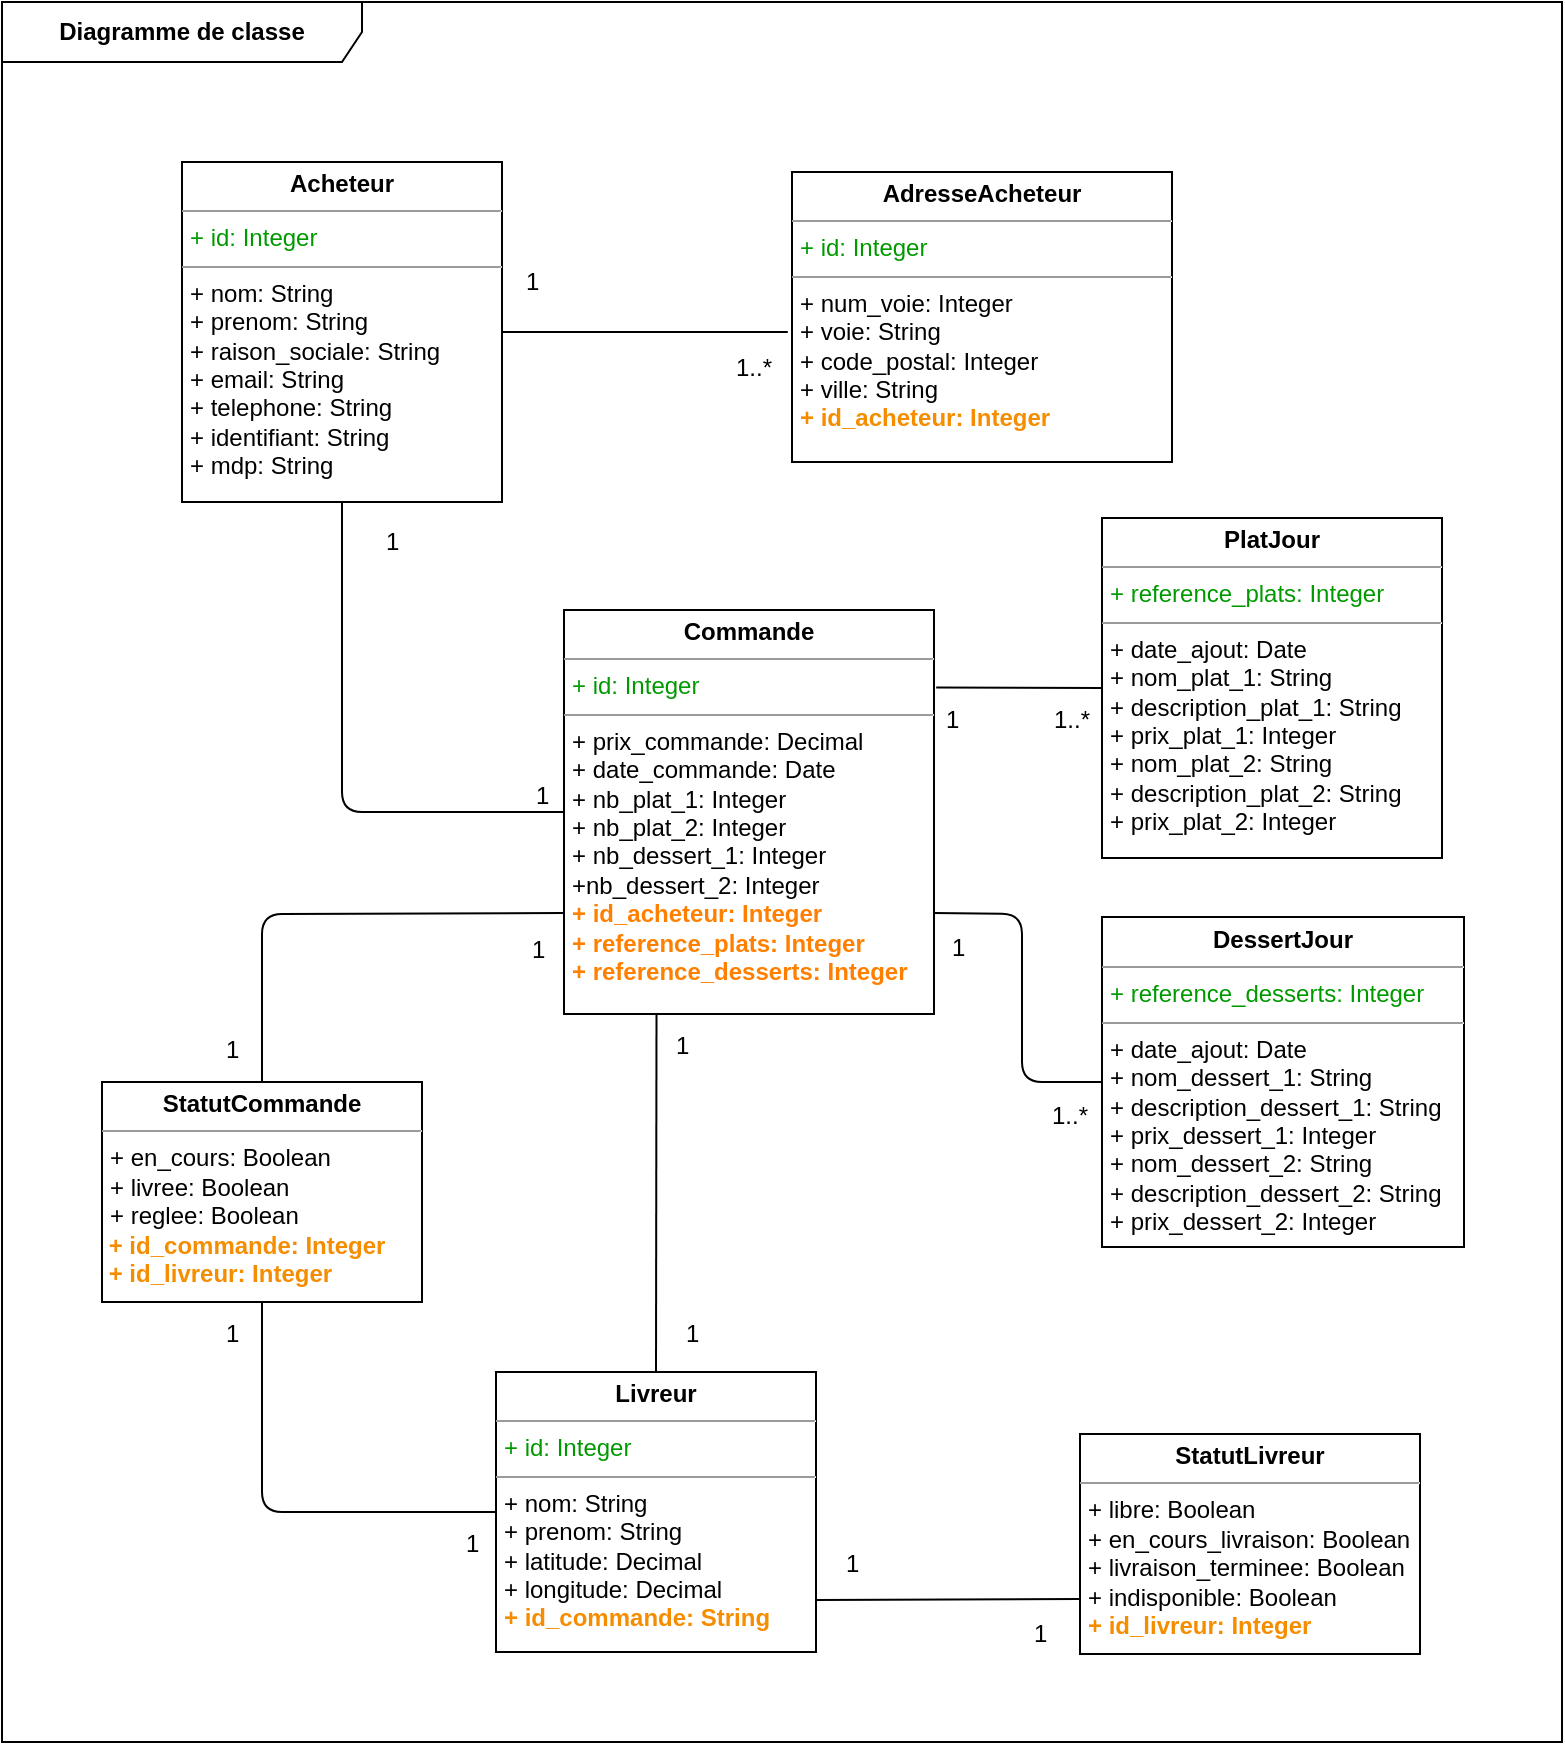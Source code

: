 <mxfile version="10.6.7" type="google"><diagram id="a02a9c28-b37a-b795-6977-b7d213253e6a" name="class"><mxGraphModel dx="1394" dy="764" grid="1" gridSize="10" guides="1" tooltips="1" connect="1" arrows="1" fold="1" page="1" pageScale="1" pageWidth="827" pageHeight="1169" math="0" shadow="0"><root><mxCell id="0"/><mxCell id="1" parent="0"/><mxCell id="29fb3d4f0b3f36f1-22" value="&lt;b&gt;Diagramme de classe&lt;/b&gt;" style="shape=umlFrame;whiteSpace=wrap;html=1;width=180;height=30;fillColor=#FFFFFF;swimlaneFillColor=#ffffff;" parent="1" vertex="1"><mxGeometry x="40" y="60" width="780" height="870" as="geometry"/></mxCell><mxCell id="29fb3d4f0b3f36f1-3" value="&lt;p style=&quot;margin: 0px ; margin-top: 4px ; text-align: center&quot;&gt;&lt;b&gt;Acheteur&lt;/b&gt;&lt;/p&gt;&lt;hr size=&quot;1&quot;&gt;&lt;p style=&quot;margin: 0px ; margin-left: 4px&quot;&gt;&lt;font color=&quot;#009900&quot;&gt;+ id: Integer&lt;br&gt;&lt;/font&gt;&lt;/p&gt;&lt;hr size=&quot;1&quot;&gt;&lt;p style=&quot;margin: 0px ; margin-left: 4px&quot;&gt;+ nom: String&lt;br&gt;&lt;/p&gt;&lt;p style=&quot;margin: 0px ; margin-left: 4px&quot;&gt;+ prenom: String&lt;/p&gt;&lt;p style=&quot;margin: 0px ; margin-left: 4px&quot;&gt;+ raison_sociale: String&lt;/p&gt;&lt;p style=&quot;margin: 0px ; margin-left: 4px&quot;&gt;+ email: String&lt;/p&gt;&lt;p style=&quot;margin: 0px ; margin-left: 4px&quot;&gt;+ telephone: String&lt;/p&gt;&lt;p style=&quot;margin: 0px ; margin-left: 4px&quot;&gt;+ identifiant: String&lt;/p&gt;&lt;p style=&quot;margin: 0px ; margin-left: 4px&quot;&gt;+ mdp: String&lt;/p&gt;&amp;nbsp;" style="verticalAlign=top;align=left;overflow=fill;fontSize=12;fontFamily=Helvetica;html=1;strokeColor=#000000;fillColor=#FFFFFF;gradientColor=none;gradientDirection=north;" parent="1" vertex="1"><mxGeometry x="130" y="140" width="160" height="170" as="geometry"/></mxCell><mxCell id="29fb3d4f0b3f36f1-1" value="&lt;p style=&quot;margin: 0px ; margin-top: 4px ; text-align: center&quot;&gt;&lt;b&gt;AdresseAcheteur&lt;/b&gt;&lt;br&gt;&lt;/p&gt;&lt;hr size=&quot;1&quot;&gt;&lt;p style=&quot;margin: 0px ; margin-left: 4px&quot;&gt;&lt;font color=&quot;#009900&quot;&gt;+ id: Integer&lt;br&gt;&lt;/font&gt;&lt;/p&gt;&lt;hr size=&quot;1&quot;&gt;&lt;p style=&quot;margin: 0px ; margin-left: 4px&quot;&gt;&lt;span&gt;+ num_voie: Integer&lt;/span&gt;&lt;br&gt;&lt;/p&gt;&lt;p style=&quot;margin: 0px ; margin-left: 4px&quot;&gt;+ voie: String&lt;/p&gt;&lt;p style=&quot;margin: 0px ; margin-left: 4px&quot;&gt;+ code_postal: Integer&lt;/p&gt;&lt;p style=&quot;margin: 0px ; margin-left: 4px&quot;&gt;+ ville: String&lt;/p&gt;&lt;p style=&quot;margin: 0px ; margin-left: 4px&quot;&gt;&lt;b&gt;&lt;font color=&quot;#f58d00&quot;&gt;+ id_acheteur: Integer&lt;/font&gt;&lt;/b&gt;&lt;br&gt;&lt;/p&gt;&lt;p style=&quot;margin: 0px ; margin-left: 4px&quot;&gt;&lt;font color=&quot;#007FFF&quot;&gt;&lt;/font&gt;&lt;br&gt;&lt;/p&gt;&amp;nbsp;" style="verticalAlign=top;align=left;overflow=fill;fontSize=12;fontFamily=Helvetica;html=1;strokeColor=#000000;fillColor=#FFFFFF;" parent="1" vertex="1"><mxGeometry x="435" y="145" width="190" height="145" as="geometry"/></mxCell><mxCell id="29fb3d4f0b3f36f1-2" value="&lt;p style=&quot;margin: 0px ; margin-top: 4px ; text-align: center&quot;&gt;&lt;b&gt;Commande&lt;/b&gt;&lt;br&gt;&lt;/p&gt;&lt;hr size=&quot;1&quot;&gt;&lt;p style=&quot;margin: 0px ; margin-left: 4px&quot;&gt;&lt;font color=&quot;#009900&quot;&gt;+ id: Integer&lt;br&gt;&lt;/font&gt;&lt;/p&gt;&lt;hr size=&quot;1&quot;&gt;&lt;p style=&quot;margin: 0px ; margin-left: 4px&quot;&gt;&lt;span&gt;+ prix_commande: Decimal&lt;/span&gt;&lt;br&gt;&lt;/p&gt;&lt;p style=&quot;margin: 0px ; margin-left: 4px&quot;&gt;+ date_commande: Date&lt;/p&gt;&lt;p style=&quot;margin: 0px ; margin-left: 4px&quot;&gt;+ nb_plat_1: Integer&lt;/p&gt;&lt;p style=&quot;margin: 0px ; margin-left: 4px&quot;&gt;+ nb_plat_2: Integer&lt;/p&gt;&lt;p style=&quot;margin: 0px ; margin-left: 4px&quot;&gt;+ nb_dessert_1: Integer&lt;/p&gt;&lt;p style=&quot;margin: 0px ; margin-left: 4px&quot;&gt;+nb_dessert_2: Integer&lt;/p&gt;&lt;p style=&quot;margin: 0px ; margin-left: 4px&quot;&gt;&lt;b style=&quot;color: rgb(255 , 128 , 0)&quot;&gt;+ id_acheteur: Integer&lt;/b&gt;&lt;/p&gt;&lt;p style=&quot;margin: 0px ; margin-left: 4px&quot;&gt;&lt;b style=&quot;color: rgb(255 , 128 , 0)&quot;&gt;+ reference_plats: Integer&lt;/b&gt;&lt;/p&gt;&lt;p style=&quot;margin: 0px ; margin-left: 4px&quot;&gt;&lt;b style=&quot;color: rgb(255 , 128 , 0)&quot;&gt;+ reference_desserts: Integer&lt;/b&gt;&lt;/p&gt;&lt;p&gt;&lt;br&gt;&lt;/p&gt;" style="verticalAlign=top;align=left;overflow=fill;fontSize=12;fontFamily=Helvetica;html=1;strokeColor=#000000;fillColor=#FFFFFF;" parent="1" vertex="1"><mxGeometry x="321" y="364" width="185" height="202" as="geometry"/></mxCell><mxCell id="29fb3d4f0b3f36f1-4" value="&lt;p style=&quot;margin: 0px ; margin-top: 4px ; text-align: center&quot;&gt;&lt;b&gt;PlatJour&lt;/b&gt;&lt;/p&gt;&lt;hr size=&quot;1&quot;&gt;&lt;p style=&quot;margin: 0px ; margin-left: 4px&quot;&gt;&lt;font color=&quot;#009900&quot;&gt;+ reference_plats: Integer&lt;br&gt;&lt;/font&gt;&lt;/p&gt;&lt;hr size=&quot;1&quot;&gt;&lt;p style=&quot;margin: 0px ; margin-left: 4px&quot;&gt;&lt;span&gt;+ date_ajout: Date&lt;/span&gt;&lt;/p&gt;&lt;p style=&quot;margin: 0px ; margin-left: 4px&quot;&gt;&lt;span&gt;+ nom_plat_1: String&lt;/span&gt;&lt;/p&gt;&lt;p style=&quot;margin: 0px ; margin-left: 4px&quot;&gt;&lt;span&gt;+ description_plat_1: String&lt;/span&gt;&lt;/p&gt;&lt;p style=&quot;margin: 0px ; margin-left: 4px&quot;&gt;&lt;span&gt;+ prix_plat_1: Integer&lt;/span&gt;&lt;/p&gt;&lt;p style=&quot;margin: 0px ; margin-left: 4px&quot;&gt;&lt;span&gt;+ nom_plat_2: String&lt;/span&gt;&lt;/p&gt;&lt;p style=&quot;margin: 0px ; margin-left: 4px&quot;&gt;&lt;span&gt;+ description_plat_2: String&lt;/span&gt;&lt;/p&gt;&lt;p style=&quot;margin: 0px ; margin-left: 4px&quot;&gt;&lt;span&gt;+ prix_plat_2: Integer&lt;/span&gt;&lt;/p&gt;&lt;p style=&quot;margin: 0px ; margin-left: 4px&quot;&gt;&lt;font color=&quot;#007FFF&quot;&gt;&lt;br&gt;&lt;/font&gt;&lt;/p&gt;" style="verticalAlign=top;align=left;overflow=fill;fontSize=12;fontFamily=Helvetica;html=1;strokeColor=#000000;fillColor=#FFFFFF;" parent="1" vertex="1"><mxGeometry x="590" y="318" width="170" height="170" as="geometry"/></mxCell><mxCell id="29fb3d4f0b3f36f1-6" value="&lt;p style=&quot;margin: 0px ; margin-top: 4px ; text-align: center&quot;&gt;&lt;b&gt;StatutCommande&lt;/b&gt;&lt;br&gt;&lt;/p&gt;&lt;hr size=&quot;1&quot;&gt;&lt;p style=&quot;margin: 0px ; margin-left: 4px&quot;&gt;&lt;span&gt;+ en_cours: Boolean&lt;/span&gt;&lt;br&gt;&lt;/p&gt;&lt;p style=&quot;margin: 0px ; margin-left: 4px&quot;&gt;+ livree: Boolean&lt;/p&gt;&lt;p style=&quot;margin: 0px ; margin-left: 4px&quot;&gt;+ reglee: Boolean&lt;/p&gt;&lt;b&gt;&amp;nbsp;&lt;font color=&quot;#f58d00&quot;&gt;+ id_commande: Integer&lt;br&gt;&lt;/font&gt;&lt;/b&gt;&amp;nbsp;&lt;b&gt;&lt;font color=&quot;#f58d00&quot;&gt;+ id_livreur: Integer&lt;/font&gt;&lt;/b&gt;&lt;br&gt;" style="verticalAlign=top;align=left;overflow=fill;fontSize=12;fontFamily=Helvetica;html=1;strokeColor=#000000;fillColor=#FFFFFF;" parent="1" vertex="1"><mxGeometry x="90" y="600" width="160" height="110" as="geometry"/></mxCell><mxCell id="29fb3d4f0b3f36f1-7" value="&lt;p style=&quot;margin: 0px ; margin-top: 4px ; text-align: center&quot;&gt;&lt;b&gt;Livreur&lt;/b&gt;&lt;br&gt;&lt;/p&gt;&lt;hr size=&quot;1&quot;&gt;&lt;p style=&quot;margin: 0px ; margin-left: 4px&quot;&gt;&lt;font color=&quot;#009900&quot;&gt;+ id: Integer&lt;br&gt;&lt;/font&gt;&lt;/p&gt;&lt;hr size=&quot;1&quot;&gt;&lt;p style=&quot;margin: 0px ; margin-left: 4px&quot;&gt;&lt;span&gt;+ nom: String&lt;/span&gt;&lt;br&gt;&lt;/p&gt;&lt;p style=&quot;margin: 0px ; margin-left: 4px&quot;&gt;+ prenom: String&lt;/p&gt;&lt;p style=&quot;margin: 0px ; margin-left: 4px&quot;&gt;+ latitude: Decimal&lt;/p&gt;&lt;p style=&quot;margin: 0px ; margin-left: 4px&quot;&gt;+ longitude: Decimal&lt;/p&gt;&lt;p style=&quot;margin: 0px ; margin-left: 4px&quot;&gt;&lt;b style=&quot;color: rgb(245 , 141 , 0)&quot;&gt;+ id_commande: String&lt;/b&gt;&lt;/p&gt;&lt;br&gt;" style="verticalAlign=top;align=left;overflow=fill;fontSize=12;fontFamily=Helvetica;html=1;strokeColor=#000000;fillColor=#FFFFFF;" parent="1" vertex="1"><mxGeometry x="287" y="745" width="160" height="140" as="geometry"/></mxCell><mxCell id="YA1nxyjnHnH6-7NJ0vN2-4" value="" style="endArrow=none;html=1;entryX=0;entryY=0.5;entryDx=0;entryDy=0;exitX=1.006;exitY=0.192;exitDx=0;exitDy=0;exitPerimeter=0;" parent="1" source="29fb3d4f0b3f36f1-2" target="29fb3d4f0b3f36f1-4" edge="1"><mxGeometry width="50" height="50" relative="1" as="geometry"><mxPoint x="380" y="670" as="sourcePoint"/><mxPoint x="430" y="620" as="targetPoint"/></mxGeometry></mxCell><mxCell id="YA1nxyjnHnH6-7NJ0vN2-13" value="1" style="text;html=1;resizable=0;points=[];autosize=1;align=left;verticalAlign=top;spacingTop=-4;" parent="1" vertex="1"><mxGeometry x="300" y="190" width="20" height="20" as="geometry"/></mxCell><mxCell id="YA1nxyjnHnH6-7NJ0vN2-14" value="1..*" style="text;html=1;resizable=0;points=[];autosize=1;align=left;verticalAlign=top;spacingTop=-4;" parent="1" vertex="1"><mxGeometry x="405" y="232.5" width="30" height="20" as="geometry"/></mxCell><mxCell id="YA1nxyjnHnH6-7NJ0vN2-15" value="1" style="text;html=1;resizable=0;points=[];autosize=1;align=left;verticalAlign=top;spacingTop=-4;" parent="1" vertex="1"><mxGeometry x="230" y="320" width="20" height="20" as="geometry"/></mxCell><mxCell id="YA1nxyjnHnH6-7NJ0vN2-16" value="1" style="text;html=1;resizable=0;points=[];autosize=1;align=left;verticalAlign=top;spacingTop=-4;" parent="1" vertex="1"><mxGeometry x="305" y="447" width="20" height="20" as="geometry"/></mxCell><mxCell id="YA1nxyjnHnH6-7NJ0vN2-17" value="1" style="text;html=1;resizable=0;points=[];autosize=1;align=left;verticalAlign=top;spacingTop=-4;" parent="1" vertex="1"><mxGeometry x="510" y="409" width="20" height="20" as="geometry"/></mxCell><mxCell id="YA1nxyjnHnH6-7NJ0vN2-18" value="1..*" style="text;html=1;resizable=0;points=[];autosize=1;align=left;verticalAlign=top;spacingTop=-4;" parent="1" vertex="1"><mxGeometry x="564" y="409" width="30" height="20" as="geometry"/></mxCell><mxCell id="di7YEoWaRCZn05T_VSCj-1" value="" style="endArrow=none;html=1;entryX=0.5;entryY=1;entryDx=0;entryDy=0;exitX=0;exitY=0.5;exitDx=0;exitDy=0;" parent="1" source="29fb3d4f0b3f36f1-2" target="29fb3d4f0b3f36f1-3" edge="1"><mxGeometry width="50" height="50" relative="1" as="geometry"><mxPoint x="150" y="420" as="sourcePoint"/><mxPoint x="200" y="370" as="targetPoint"/><Array as="points"><mxPoint x="210" y="465"/></Array></mxGeometry></mxCell><mxCell id="di7YEoWaRCZn05T_VSCj-2" value="" style="endArrow=none;html=1;entryX=-0.011;entryY=0.552;entryDx=0;entryDy=0;exitX=1;exitY=0.5;exitDx=0;exitDy=0;entryPerimeter=0;" parent="1" source="29fb3d4f0b3f36f1-3" target="29fb3d4f0b3f36f1-1" edge="1"><mxGeometry width="50" height="50" relative="1" as="geometry"><mxPoint x="370" y="360" as="sourcePoint"/><mxPoint x="420" y="310" as="targetPoint"/></mxGeometry></mxCell><mxCell id="di7YEoWaRCZn05T_VSCj-4" value="&lt;p style=&quot;margin: 0px ; margin-top: 4px ; text-align: center&quot;&gt;&lt;b&gt;StatutLivreur&lt;/b&gt;&lt;br&gt;&lt;/p&gt;&lt;hr size=&quot;1&quot;&gt;&lt;p style=&quot;margin: 0px ; margin-left: 4px&quot;&gt;&lt;span&gt;+ libre: Boolean&lt;/span&gt;&lt;br&gt;&lt;/p&gt;&lt;p style=&quot;margin: 0px ; margin-left: 4px&quot;&gt;+ en_cours_livraison: Boolean&lt;/p&gt;&lt;p style=&quot;margin: 0px ; margin-left: 4px&quot;&gt;+ livraison_terminee: Boolean&lt;/p&gt;&lt;p style=&quot;margin: 0px ; margin-left: 4px&quot;&gt;+ indisponible: Boolean&lt;/p&gt;&lt;p style=&quot;margin: 0px ; margin-left: 4px&quot;&gt;&lt;b&gt;&lt;font color=&quot;#f58d00&quot;&gt;+ id_livreur: Integer&lt;/font&gt;&lt;/b&gt;&lt;br&gt;&lt;/p&gt;&lt;p style=&quot;margin: 0px ; margin-left: 4px&quot;&gt;&lt;br&gt;&lt;/p&gt;&lt;p style=&quot;margin: 0px ; margin-left: 4px&quot;&gt;&lt;font color=&quot;#007FFF&quot;&gt;&lt;/font&gt;&lt;br&gt;&lt;/p&gt;&amp;nbsp;" style="verticalAlign=top;align=left;overflow=fill;fontSize=12;fontFamily=Helvetica;html=1;strokeColor=#000000;fillColor=#FFFFFF;" parent="1" vertex="1"><mxGeometry x="579" y="776" width="170" height="110" as="geometry"/></mxCell><mxCell id="di7YEoWaRCZn05T_VSCj-19" value="" style="endArrow=none;html=1;entryX=0.5;entryY=0;entryDx=0;entryDy=0;exitX=0;exitY=0.75;exitDx=0;exitDy=0;" parent="1" source="29fb3d4f0b3f36f1-2" target="29fb3d4f0b3f36f1-6" edge="1"><mxGeometry width="50" height="50" relative="1" as="geometry"><mxPoint x="40" y="1000" as="sourcePoint"/><mxPoint x="90" y="950" as="targetPoint"/><Array as="points"><mxPoint x="170" y="516"/></Array></mxGeometry></mxCell><mxCell id="di7YEoWaRCZn05T_VSCj-20" value="" style="endArrow=none;html=1;entryX=0.5;entryY=1;entryDx=0;entryDy=0;exitX=0;exitY=0.5;exitDx=0;exitDy=0;" parent="1" source="29fb3d4f0b3f36f1-7" target="29fb3d4f0b3f36f1-6" edge="1"><mxGeometry width="50" height="50" relative="1" as="geometry"><mxPoint x="40" y="1000" as="sourcePoint"/><mxPoint x="90" y="950" as="targetPoint"/><Array as="points"><mxPoint x="170" y="815"/></Array></mxGeometry></mxCell><mxCell id="di7YEoWaRCZn05T_VSCj-21" value="" style="endArrow=none;html=1;entryX=0.5;entryY=0;entryDx=0;entryDy=0;exitX=0.25;exitY=1;exitDx=0;exitDy=0;" parent="1" source="29fb3d4f0b3f36f1-2" target="29fb3d4f0b3f36f1-7" edge="1"><mxGeometry width="50" height="50" relative="1" as="geometry"><mxPoint x="40" y="1000" as="sourcePoint"/><mxPoint x="90" y="950" as="targetPoint"/></mxGeometry></mxCell><mxCell id="di7YEoWaRCZn05T_VSCj-22" value="" style="endArrow=none;html=1;entryX=0;entryY=0.75;entryDx=0;entryDy=0;exitX=1;exitY=0.814;exitDx=0;exitDy=0;exitPerimeter=0;" parent="1" source="29fb3d4f0b3f36f1-7" target="di7YEoWaRCZn05T_VSCj-4" edge="1"><mxGeometry width="50" height="50" relative="1" as="geometry"><mxPoint x="40" y="1000" as="sourcePoint"/><mxPoint x="90" y="950" as="targetPoint"/></mxGeometry></mxCell><mxCell id="di7YEoWaRCZn05T_VSCj-23" value="1" style="text;html=1;resizable=0;points=[];autosize=1;align=left;verticalAlign=top;spacingTop=-4;" parent="1" vertex="1"><mxGeometry x="303" y="524" width="20" height="20" as="geometry"/></mxCell><mxCell id="di7YEoWaRCZn05T_VSCj-24" value="1" style="text;html=1;resizable=0;points=[];autosize=1;align=left;verticalAlign=top;spacingTop=-4;" parent="1" vertex="1"><mxGeometry x="150" y="574" width="20" height="20" as="geometry"/></mxCell><mxCell id="di7YEoWaRCZn05T_VSCj-25" value="1" style="text;html=1;resizable=0;points=[];autosize=1;align=left;verticalAlign=top;spacingTop=-4;" parent="1" vertex="1"><mxGeometry x="150" y="716" width="20" height="20" as="geometry"/></mxCell><mxCell id="di7YEoWaRCZn05T_VSCj-26" value="1" style="text;html=1;resizable=0;points=[];autosize=1;align=left;verticalAlign=top;spacingTop=-4;" parent="1" vertex="1"><mxGeometry x="270" y="821" width="20" height="20" as="geometry"/></mxCell><mxCell id="di7YEoWaRCZn05T_VSCj-27" value="1" style="text;html=1;resizable=0;points=[];autosize=1;align=left;verticalAlign=top;spacingTop=-4;" parent="1" vertex="1"><mxGeometry x="460" y="831" width="20" height="20" as="geometry"/></mxCell><mxCell id="di7YEoWaRCZn05T_VSCj-28" value="1" style="text;html=1;resizable=0;points=[];autosize=1;align=left;verticalAlign=top;spacingTop=-4;" parent="1" vertex="1"><mxGeometry x="554" y="866" width="20" height="20" as="geometry"/></mxCell><mxCell id="di7YEoWaRCZn05T_VSCj-29" value="1" style="text;html=1;resizable=0;points=[];autosize=1;align=left;verticalAlign=top;spacingTop=-4;" parent="1" vertex="1"><mxGeometry x="380" y="716" width="20" height="20" as="geometry"/></mxCell><mxCell id="di7YEoWaRCZn05T_VSCj-30" value="1" style="text;html=1;resizable=0;points=[];autosize=1;align=left;verticalAlign=top;spacingTop=-4;" parent="1" vertex="1"><mxGeometry x="375" y="572" width="20" height="20" as="geometry"/></mxCell><mxCell id="_bSsX-Q-_y_s_gSzfa0Q-1" value="&lt;p style=&quot;margin: 0px ; margin-top: 4px ; text-align: center&quot;&gt;&lt;b&gt;DessertJour&lt;/b&gt;&lt;/p&gt;&lt;hr size=&quot;1&quot;&gt;&lt;p style=&quot;margin: 0px ; margin-left: 4px&quot;&gt;&lt;font color=&quot;#009900&quot;&gt;+ reference_desserts: Integer&lt;br&gt;&lt;/font&gt;&lt;/p&gt;&lt;hr size=&quot;1&quot;&gt;&lt;p style=&quot;margin: 0px ; margin-left: 4px&quot;&gt;&lt;span&gt;+ date_ajout: Date&lt;/span&gt;&lt;/p&gt;&lt;p style=&quot;margin: 0px ; margin-left: 4px&quot;&gt;&lt;span&gt;+ nom_dessert_1: String&lt;/span&gt;&lt;/p&gt;&lt;p style=&quot;margin: 0px ; margin-left: 4px&quot;&gt;&lt;span&gt;+ description_dessert_1: String&lt;/span&gt;&lt;/p&gt;&lt;p style=&quot;margin: 0px ; margin-left: 4px&quot;&gt;&lt;span&gt;+ prix_dessert_1: Integer&lt;/span&gt;&lt;/p&gt;&lt;p style=&quot;margin: 0px ; margin-left: 4px&quot;&gt;&lt;span&gt;+ nom_dessert_2: String&lt;/span&gt;&lt;/p&gt;&lt;p style=&quot;margin: 0px ; margin-left: 4px&quot;&gt;&lt;span&gt;+ description_dessert_2: String&lt;/span&gt;&lt;/p&gt;&lt;p style=&quot;margin: 0px ; margin-left: 4px&quot;&gt;&lt;span&gt;+ prix_dessert_2: Integer&lt;/span&gt;&lt;/p&gt;&lt;p style=&quot;margin: 0px ; margin-left: 4px&quot;&gt;&lt;font color=&quot;#007FFF&quot;&gt;&lt;br&gt;&lt;/font&gt;&lt;/p&gt;" style="verticalAlign=top;align=left;overflow=fill;fontSize=12;fontFamily=Helvetica;html=1;strokeColor=#000000;fillColor=#FFFFFF;" vertex="1" parent="1"><mxGeometry x="590" y="517.5" width="181" height="165" as="geometry"/></mxCell><mxCell id="_bSsX-Q-_y_s_gSzfa0Q-2" value="" style="endArrow=none;html=1;entryX=0;entryY=0.5;entryDx=0;entryDy=0;exitX=1;exitY=0.75;exitDx=0;exitDy=0;" edge="1" parent="1" target="_bSsX-Q-_y_s_gSzfa0Q-1" source="29fb3d4f0b3f36f1-2"><mxGeometry width="50" height="50" relative="1" as="geometry"><mxPoint x="495" y="619.5" as="sourcePoint"/><mxPoint x="429" y="794.5" as="targetPoint"/><Array as="points"><mxPoint x="550" y="516"/><mxPoint x="550" y="600"/></Array></mxGeometry></mxCell><mxCell id="_bSsX-Q-_y_s_gSzfa0Q-3" value="1" style="text;html=1;resizable=0;points=[];autosize=1;align=left;verticalAlign=top;spacingTop=-4;" vertex="1" parent="1"><mxGeometry x="513" y="522.5" width="20" height="20" as="geometry"/></mxCell><mxCell id="_bSsX-Q-_y_s_gSzfa0Q-4" value="1..*" style="text;html=1;resizable=0;points=[];autosize=1;align=left;verticalAlign=top;spacingTop=-4;" vertex="1" parent="1"><mxGeometry x="563" y="606.5" width="30" height="20" as="geometry"/></mxCell></root></mxGraphModel></diagram></mxfile>